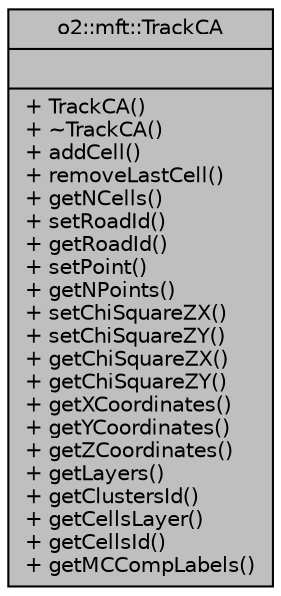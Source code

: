 digraph "o2::mft::TrackCA"
{
 // INTERACTIVE_SVG=YES
  bgcolor="transparent";
  edge [fontname="Helvetica",fontsize="10",labelfontname="Helvetica",labelfontsize="10"];
  node [fontname="Helvetica",fontsize="10",shape=record];
  Node1 [label="{o2::mft::TrackCA\n||+ TrackCA()\l+ ~TrackCA()\l+ addCell()\l+ removeLastCell()\l+ getNCells()\l+ setRoadId()\l+ getRoadId()\l+ setPoint()\l+ getNPoints()\l+ setChiSquareZX()\l+ setChiSquareZY()\l+ getChiSquareZX()\l+ getChiSquareZY()\l+ getXCoordinates()\l+ getYCoordinates()\l+ getZCoordinates()\l+ getLayers()\l+ getClustersId()\l+ getCellsLayer()\l+ getCellsId()\l+ getMCCompLabels()\l}",height=0.2,width=0.4,color="black", fillcolor="grey75", style="filled", fontcolor="black"];
}
